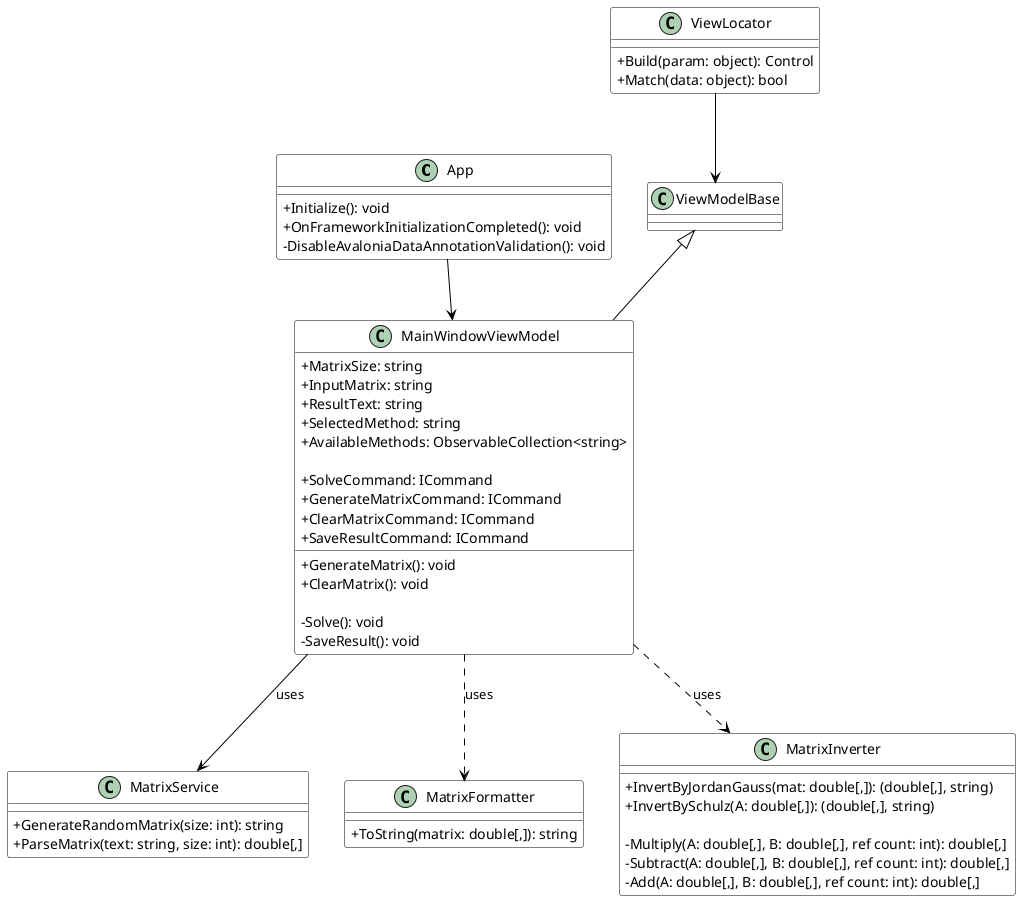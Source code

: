 @startuml

skinparam classAttributeIconSize 0
skinparam class {
    BackgroundColor White
    ArrowColor Black
    BorderColor Black
}


class App {
    + Initialize(): void
    + OnFrameworkInitializationCompleted(): void
    - DisableAvaloniaDataAnnotationValidation(): void
}

class ViewLocator {
    + Build(param: object): Control
    + Match(data: object): bool
}

class ViewModelBase {
}

class MainWindowViewModel {
    + MatrixSize: string
    + InputMatrix: string
    + ResultText: string
    + SelectedMethod: string
    + AvailableMethods: ObservableCollection<string>
    
    + SolveCommand: ICommand
    + GenerateMatrixCommand: ICommand
    + ClearMatrixCommand: ICommand
    + SaveResultCommand: ICommand

    + GenerateMatrix(): void
    + ClearMatrix(): void
    
    - Solve(): void
    - SaveResult(): void
}

class MatrixService {
    + GenerateRandomMatrix(size: int): string
    + ParseMatrix(text: string, size: int): double[,]
}

class MatrixFormatter {
    + ToString(matrix: double[,]): string
}

class MatrixInverter {
    + InvertByJordanGauss(mat: double[,]): (double[,], string)
    + InvertBySchulz(A: double[,]): (double[,], string)
    
    - Multiply(A: double[,], B: double[,], ref count: int): double[,]
    - Subtract(A: double[,], B: double[,], ref count: int): double[,]
    - Add(A: double[,], B: double[,], ref count: int): double[,]
}

ViewModelBase <|-- MainWindowViewModel

App --> MainWindowViewModel
ViewLocator --> ViewModelBase
MainWindowViewModel --> MatrixService : uses
MainWindowViewModel ..> MatrixFormatter : uses
MainWindowViewModel ..> MatrixInverter : uses

@enduml